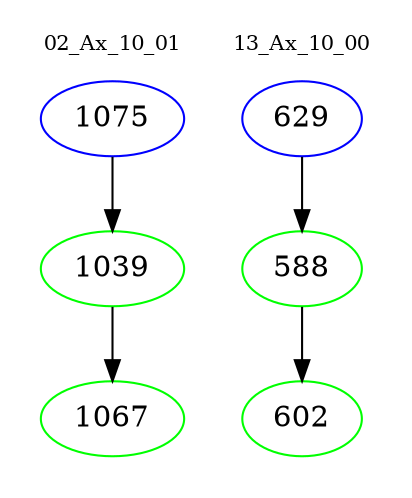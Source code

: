 digraph{
subgraph cluster_0 {
color = white
label = "02_Ax_10_01";
fontsize=10;
T0_1075 [label="1075", color="blue"]
T0_1075 -> T0_1039 [color="black"]
T0_1039 [label="1039", color="green"]
T0_1039 -> T0_1067 [color="black"]
T0_1067 [label="1067", color="green"]
}
subgraph cluster_1 {
color = white
label = "13_Ax_10_00";
fontsize=10;
T1_629 [label="629", color="blue"]
T1_629 -> T1_588 [color="black"]
T1_588 [label="588", color="green"]
T1_588 -> T1_602 [color="black"]
T1_602 [label="602", color="green"]
}
}
